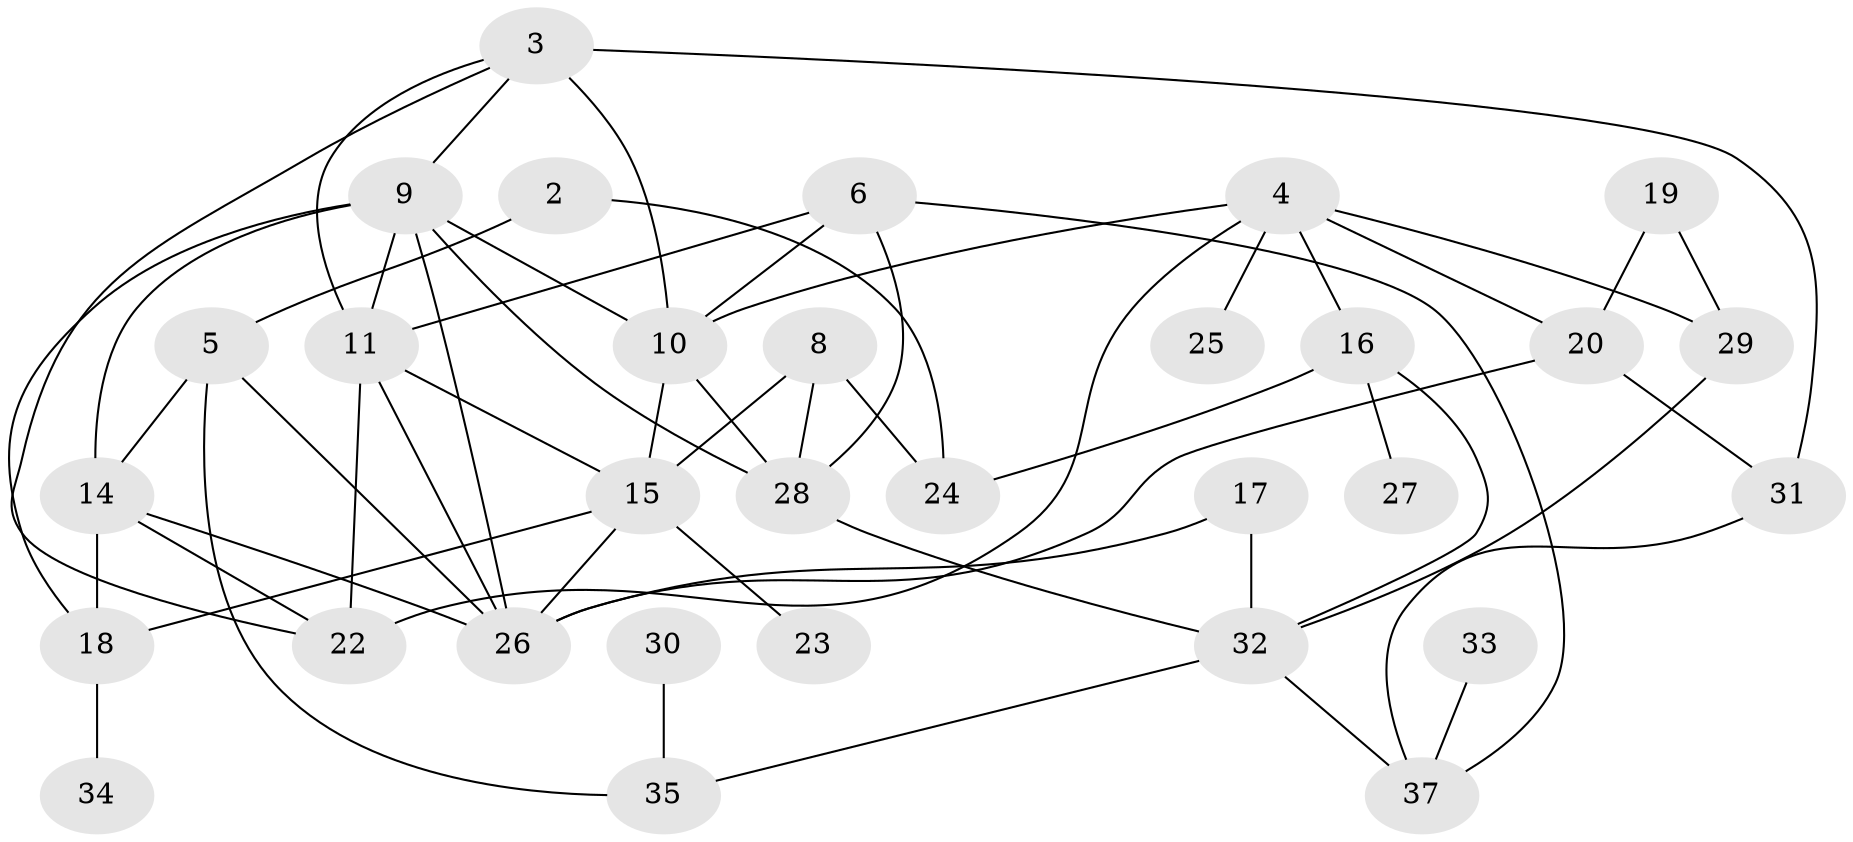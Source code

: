 // original degree distribution, {0: 0.08108108108108109, 1: 0.14864864864864866, 4: 0.17567567567567569, 2: 0.24324324324324326, 3: 0.24324324324324326, 5: 0.06756756756756757, 7: 0.02702702702702703, 6: 0.013513513513513514}
// Generated by graph-tools (version 1.1) at 2025/48/03/04/25 22:48:09]
// undirected, 31 vertices, 57 edges
graph export_dot {
  node [color=gray90,style=filled];
  2;
  3;
  4;
  5;
  6;
  8;
  9;
  10;
  11;
  14;
  15;
  16;
  17;
  18;
  19;
  20;
  22;
  23;
  24;
  25;
  26;
  27;
  28;
  29;
  30;
  31;
  32;
  33;
  34;
  35;
  37;
  2 -- 5 [weight=1.0];
  2 -- 24 [weight=1.0];
  3 -- 9 [weight=1.0];
  3 -- 10 [weight=2.0];
  3 -- 11 [weight=1.0];
  3 -- 22 [weight=1.0];
  3 -- 31 [weight=1.0];
  4 -- 10 [weight=1.0];
  4 -- 16 [weight=1.0];
  4 -- 20 [weight=1.0];
  4 -- 22 [weight=1.0];
  4 -- 25 [weight=1.0];
  4 -- 29 [weight=1.0];
  5 -- 14 [weight=2.0];
  5 -- 26 [weight=1.0];
  5 -- 35 [weight=1.0];
  6 -- 10 [weight=1.0];
  6 -- 11 [weight=1.0];
  6 -- 28 [weight=1.0];
  6 -- 37 [weight=1.0];
  8 -- 15 [weight=1.0];
  8 -- 24 [weight=1.0];
  8 -- 28 [weight=1.0];
  9 -- 10 [weight=2.0];
  9 -- 11 [weight=2.0];
  9 -- 14 [weight=1.0];
  9 -- 18 [weight=1.0];
  9 -- 26 [weight=1.0];
  9 -- 28 [weight=1.0];
  10 -- 15 [weight=1.0];
  10 -- 28 [weight=1.0];
  11 -- 15 [weight=1.0];
  11 -- 22 [weight=1.0];
  11 -- 26 [weight=1.0];
  14 -- 18 [weight=1.0];
  14 -- 22 [weight=1.0];
  14 -- 26 [weight=1.0];
  15 -- 18 [weight=1.0];
  15 -- 23 [weight=1.0];
  15 -- 26 [weight=1.0];
  16 -- 24 [weight=2.0];
  16 -- 27 [weight=1.0];
  16 -- 32 [weight=1.0];
  17 -- 26 [weight=1.0];
  17 -- 32 [weight=1.0];
  18 -- 34 [weight=1.0];
  19 -- 20 [weight=1.0];
  19 -- 29 [weight=1.0];
  20 -- 26 [weight=1.0];
  20 -- 31 [weight=1.0];
  28 -- 32 [weight=1.0];
  29 -- 32 [weight=1.0];
  30 -- 35 [weight=1.0];
  31 -- 37 [weight=1.0];
  32 -- 35 [weight=1.0];
  32 -- 37 [weight=1.0];
  33 -- 37 [weight=1.0];
}
